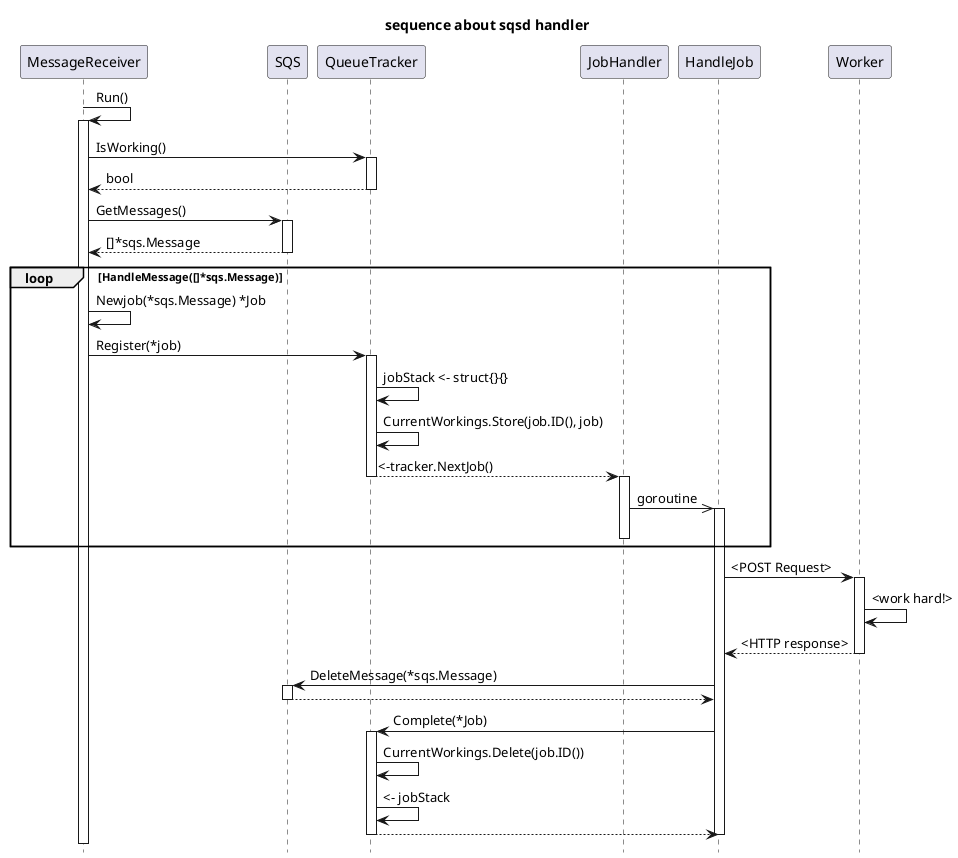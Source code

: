 @startuml

title "sequence about sqsd handler"
hide footbox

participant MessageReceiver
participant SQS
participant QueueTracker
participant JobHandler
participant HandleJob
participant Worker

MessageReceiver -> MessageReceiver : Run()
activate MessageReceiver

MessageReceiver -> QueueTracker : IsWorking()
activate QueueTracker
MessageReceiver <-- QueueTracker : bool
deactivate QueueTracker

MessageReceiver -> SQS : GetMessages()
activate SQS
MessageReceiver <-- SQS : []*sqs.Message
deactivate SQS

loop HandleMessage([]*sqs.Message)
  MessageReceiver -> MessageReceiver : Newjob(*sqs.Message) *Job
  MessageReceiver -> QueueTracker : Register(*job)
  activate QueueTracker

  QueueTracker -> QueueTracker : jobStack <- struct{}{}
  QueueTracker -> QueueTracker : CurrentWorkings.Store(job.ID(), job)
  JobHandler <-- QueueTracker : <-tracker.NextJob()
  deactivate QueueTracker
  activate JobHandler

  JobHandler ->> HandleJob : goroutine
  activate HandleJob
  deactivate JobHandler
end

HandleJob -> Worker : <POST Request>
activate Worker
Worker -> Worker : <work hard!>
HandleJob <-- Worker : <HTTP response>
deactivate Worker
HandleJob -> SQS : DeleteMessage(*sqs.Message)
activate SQS
HandleJob <-- SQS
deactivate SQS
HandleJob -> QueueTracker : Complete(*Job)
activate QueueTracker
QueueTracker -> QueueTracker : CurrentWorkings.Delete(job.ID())
QueueTracker -> QueueTracker : <- jobStack
HandleJob <-- QueueTracker
deactivate QueueTracker
deactivate HandleJob

@enduml